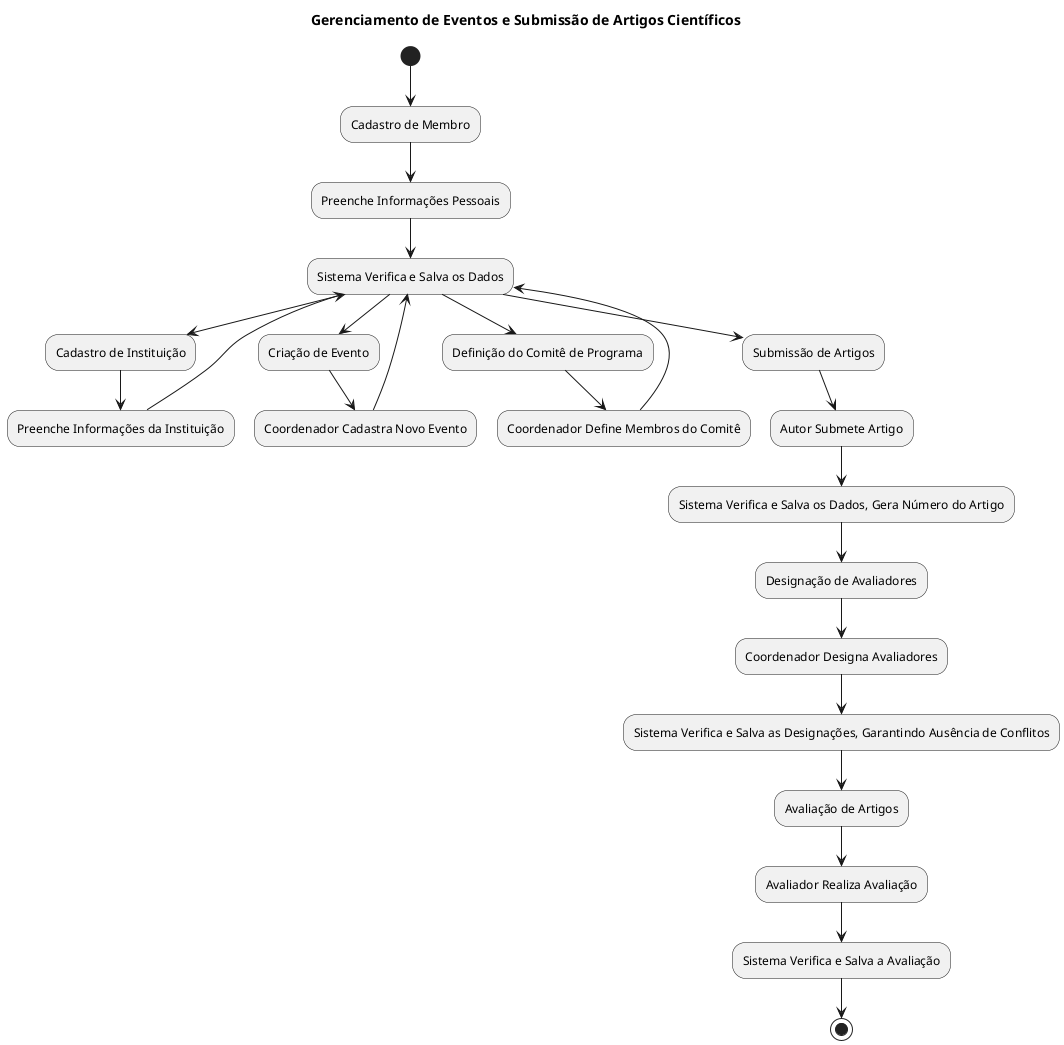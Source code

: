 @startuml activityDiagram

title Gerenciamento de Eventos e Submissão de Artigos Científicos

(*) --> "Cadastro de Membro"
--> "Preenche Informações Pessoais"
--> "Sistema Verifica e Salva os Dados"

--> "Cadastro de Instituição"
--> "Preenche Informações da Instituição"
--> "Sistema Verifica e Salva os Dados"

--> "Criação de Evento"
--> "Coordenador Cadastra Novo Evento"
--> "Sistema Verifica e Salva os Dados"

--> "Definição do Comitê de Programa"
--> "Coordenador Define Membros do Comitê"
--> "Sistema Verifica e Salva os Dados"

--> "Submissão de Artigos"
--> "Autor Submete Artigo"
--> "Sistema Verifica e Salva os Dados, Gera Número do Artigo"

--> "Designação de Avaliadores"
--> "Coordenador Designa Avaliadores"
--> "Sistema Verifica e Salva as Designações, Garantindo Ausência de Conflitos"

--> "Avaliação de Artigos"
--> "Avaliador Realiza Avaliação"
--> "Sistema Verifica e Salva a Avaliação"

--> (*)

@enduml
